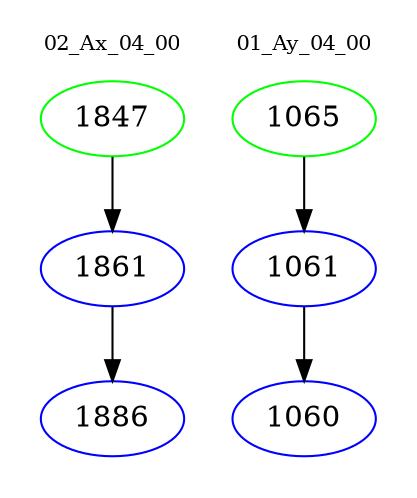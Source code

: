 digraph{
subgraph cluster_0 {
color = white
label = "02_Ax_04_00";
fontsize=10;
T0_1847 [label="1847", color="green"]
T0_1847 -> T0_1861 [color="black"]
T0_1861 [label="1861", color="blue"]
T0_1861 -> T0_1886 [color="black"]
T0_1886 [label="1886", color="blue"]
}
subgraph cluster_1 {
color = white
label = "01_Ay_04_00";
fontsize=10;
T1_1065 [label="1065", color="green"]
T1_1065 -> T1_1061 [color="black"]
T1_1061 [label="1061", color="blue"]
T1_1061 -> T1_1060 [color="black"]
T1_1060 [label="1060", color="blue"]
}
}
